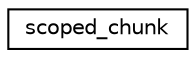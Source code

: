digraph "Graphical Class Hierarchy"
{
  edge [fontname="Helvetica",fontsize="10",labelfontname="Helvetica",labelfontsize="10"];
  node [fontname="Helvetica",fontsize="10",shape=record];
  rankdir="LR";
  Node1 [label="scoped_chunk",height=0.2,width=0.4,color="black", fillcolor="white", style="filled",URL="$classscoped__chunk.html",tooltip="Utility to simplify usage of comparer_context.push_elem/pop_elem. "];
}
